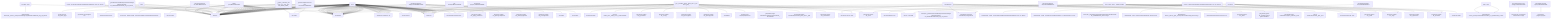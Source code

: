 graph TD
    app-mlperf-inference,d775cac873ee4231_(_python,_resnet50,_tvm-onnx,_cpu,_test,_r5.0-dev_default,_offline_) --> detect,os
    app-mlperf-inference,d775cac873ee4231_(_python,_resnet50,_tvm-onnx,_cpu,_test,_r5.0-dev_default,_offline_) --> get,sys-utils-cm
    app-mlperf-inference,d775cac873ee4231_(_python,_resnet50,_tvm-onnx,_cpu,_test,_r5.0-dev_default,_offline_) --> get,python
    get-mlperf-inference-src,4b57186581024797 --> detect,os
    get-mlperf-inference-src,4b57186581024797 --> get,python3
    get-mlperf-inference-src,4b57186581024797 --> get,git,repo,_branch.master,_repo.https://github.com/mlcommons/inference
    app-mlperf-inference,d775cac873ee4231_(_python,_resnet50,_tvm-onnx,_cpu,_test,_r5.0-dev_default,_offline_) --> get,mlcommons,inference,src
    get-mlperf-inference-utils,e341e5f86d8342e5 --> get,mlperf,inference,src
    app-mlperf-inference,d775cac873ee4231_(_python,_resnet50,_tvm-onnx,_cpu,_test,_r5.0-dev_default,_offline_) --> get,mlperf,inference,utils
    download-file,9cdc8dc41aae437e_(_wget,_url.https://armi.in/files/caffe_ilsvrc12.tar.gz_) --> detect,os
    download-and-extract,c67e81a4ce2649f5_(_extract,_wget,_url.https://armi.in/files/caffe_ilsvrc12.tar.gz_) --> download,file,_wget,_url.https://armi.in/files/caffe_ilsvrc12.tar.gz
    extract-file,3f0b76219d004817_(_path./home/runner/MLC/repos/local/cache/download-file_78d95d6d/caffe_ilsvrc12.tar.gz_) --> detect,os
    download-and-extract,c67e81a4ce2649f5_(_extract,_wget,_url.https://armi.in/files/caffe_ilsvrc12.tar.gz_) --> extract,file,_path./home/runner/MLC/repos/local/cache/download-file_78d95d6d/caffe_ilsvrc12.tar.gz
    get-dataset-imagenet-aux,bb2c6dd8c8c64217 --> download-and-extract,_extract,_wget,_url.https://armi.in/files/caffe_ilsvrc12.tar.gz
    app-mlperf-inference,d775cac873ee4231_(_python,_resnet50,_tvm-onnx,_cpu,_test,_r5.0-dev_default,_offline_) --> get,dataset-aux,imagenet-aux
    app-mlperf-inference-mlcommons-python,ff149e9781fc4b65_(_cpu,_resnet50,_offline,_batch_size.1,_tvm-onnx,_fp32_) --> detect,os
    detect-cpu,586c8a43320142f7 --> detect,os
    app-mlperf-inference-mlcommons-python,ff149e9781fc4b65_(_cpu,_resnet50,_offline,_batch_size.1,_tvm-onnx,_fp32_) --> detect,cpu
    app-mlperf-inference-mlcommons-python,ff149e9781fc4b65_(_cpu,_resnet50,_offline,_batch_size.1,_tvm-onnx,_fp32_) --> get,sys-utils-cm
    app-mlperf-inference-mlcommons-python,ff149e9781fc4b65_(_cpu,_resnet50,_offline,_batch_size.1,_tvm-onnx,_fp32_) --> get,python
    get-generic-python-lib,94b62a682bc44791_(_onnxruntime_) --> detect,os
    detect-cpu,586c8a43320142f7 --> detect,os
    get-generic-python-lib,94b62a682bc44791_(_onnxruntime_) --> detect,cpu
    get-generic-python-lib,94b62a682bc44791_(_onnxruntime_) --> get,python3
    get-generic-python-lib,94b62a682bc44791_(_pip_) --> get,python3
    get-generic-python-lib,94b62a682bc44791_(_onnxruntime_) --> get,generic-python-lib,_pip
    app-mlperf-inference-mlcommons-python,ff149e9781fc4b65_(_cpu,_resnet50,_offline,_batch_size.1,_tvm-onnx,_fp32_) --> get,generic-python-lib,_onnxruntime
    download-file,9cdc8dc41aae437e_(_cmutil,_url.https://armi.in/files/resnet50_v1_op11/resnet50_v1.onnx_) --> detect,os
    download-and-extract,c67e81a4ce2649f5_(_url.https://armi.in/files/resnet50_v1_op11/resnet50_v1.onnx_) --> download,file,_cmutil,_url.https://armi.in/files/resnet50_v1_op11/resnet50_v1.onnx
    get-ml-model-resnet50,56203e4e998b4bc0_(_batch_size.1,_fp32_) --> download-and-extract,_url.https://armi.in/files/resnet50_v1_op11/resnet50_v1.onnx
    app-mlperf-inference-mlcommons-python,ff149e9781fc4b65_(_cpu,_resnet50,_offline,_batch_size.1,_tvm-onnx,_fp32_) --> get,ml-model,image-classification,resnet50,_batch_size.1,_fp32
    get-preprocessed-dataset-imagenet,f259d490bbaf45f5_(_-for.mobilenet_) --> get,python3
    get-dataset-imagenet-val,7afd58d287fe4f11_(_size.500,_2012_) --> detect,os
    download-file,9cdc8dc41aae437e_(_cmutil,_url.http://cKnowledge.org/ai/data/ILSVRC2012_img_val_500.tar_) --> detect,os
    download-and-extract,c67e81a4ce2649f5_(_extract,_url.http://cKnowledge.org/ai/data/ILSVRC2012_img_val_500.tar_) --> download,file,_cmutil,_url.http://cKnowledge.org/ai/data/ILSVRC2012_img_val_500.tar
    extract-file,3f0b76219d004817_(_path./home/runner/MLC/repos/local/cache/get-dataset-imagenet-val_4fc66156/ILSVRC2012_img_val_500.tar_) --> detect,os
    download-and-extract,c67e81a4ce2649f5_(_extract,_url.http://cKnowledge.org/ai/data/ILSVRC2012_img_val_500.tar_) --> extract,file,_path./home/runner/MLC/repos/local/cache/get-dataset-imagenet-val_4fc66156/ILSVRC2012_img_val_500.tar
    get-dataset-imagenet-val,7afd58d287fe4f11_(_size.500,_2012_) --> download-and-extract,file,_extract,_url.http://cKnowledge.org/ai/data/ILSVRC2012_img_val_500.tar
    get-preprocessed-dataset-imagenet,f259d490bbaf45f5_(_-for.mobilenet_) --> get,dataset,image-classification,original,_size.500,_2012
    get-preprocessed-dataset-imagenet,f259d490bbaf45f5_(_-for.mobilenet_) --> get,dataset-aux,image-classification,imagenet-aux
    get-generic-python-lib,94b62a682bc44791_(_package.opencv-python-headless_) --> detect,os
    detect-cpu,586c8a43320142f7 --> detect,os
    get-generic-python-lib,94b62a682bc44791_(_package.opencv-python-headless_) --> detect,cpu
    get-generic-python-lib,94b62a682bc44791_(_package.opencv-python-headless_) --> get,python3
    get-generic-python-lib,94b62a682bc44791_(_pip_) --> get,python3
    get-generic-python-lib,94b62a682bc44791_(_package.opencv-python-headless_) --> get,generic-python-lib,_pip
    get-preprocessed-dataset-imagenet,f259d490bbaf45f5_(_-for.mobilenet_) --> get,generic-python-lib,_package.opencv-python-headless
    get-generic-python-lib,94b62a682bc44791_(_pillow_) --> detect,os
    detect-cpu,586c8a43320142f7 --> detect,os
    get-generic-python-lib,94b62a682bc44791_(_pillow_) --> detect,cpu
    get-generic-python-lib,94b62a682bc44791_(_pillow_) --> get,python3
    get-generic-python-lib,94b62a682bc44791_(_pip_) --> get,python3
    get-generic-python-lib,94b62a682bc44791_(_pillow_) --> get,generic-python-lib,_pip
    get-preprocessed-dataset-imagenet,f259d490bbaf45f5_(_-for.mobilenet_) --> get,generic-python-lib,_pillow
    get-preprocessed-dataset-imagenet,f259d490bbaf45f5_(_-for.mobilenet_) --> mlperf,mlcommons,inference,source,src
    get-generic-sys-util,bb0393afa8404a11_(_libgl_) --> detect,os
    get-generic-sys-util,bb0393afa8404a11_(_install,_libgl_) --> detect,os
    get-generic-sys-util,bb0393afa8404a11_(_libgl_) --> get,generic-sys-util,_install,_libgl
    get-preprocessed-dataset-imagenet,f259d490bbaf45f5_(_-for.mobilenet_) --> get,generic-sys-util,_libgl
    app-mlperf-inference-mlcommons-python,ff149e9781fc4b65_(_cpu,_resnet50,_offline,_batch_size.1,_tvm-onnx,_fp32_) --> get,dataset,image-classification,imagenet,preprocessed,_-for.mobilenet
    app-mlperf-inference-mlcommons-python,ff149e9781fc4b65_(_cpu,_resnet50,_offline,_batch_size.1,_tvm-onnx,_fp32_) --> get,dataset-aux,image-classification,imagenet-aux
    generate-mlperf-inference-user-conf,3af4475745964b93 --> detect,os
    detect-cpu,586c8a43320142f7 --> detect,os
    generate-mlperf-inference-user-conf,3af4475745964b93 --> detect,cpu
    generate-mlperf-inference-user-conf,3af4475745964b93 --> get,python
    generate-mlperf-inference-user-conf,3af4475745964b93 --> get,mlcommons,inference,src
    get-mlperf-inference-sut-configs,c2fbf72009e2445b --> get,cache,dir,_name.mlperf-inference-sut-configs
    generate-mlperf-inference-user-conf,3af4475745964b93 --> get,sut,configs
    app-mlperf-inference-mlcommons-python,ff149e9781fc4b65_(_cpu,_resnet50,_offline,_batch_size.1,_tvm-onnx,_fp32_) --> generate,user-conf,mlperf,inference
    get-mlperf-inference-loadgen,64c3d98d0ba04950 --> detect,os
    get-mlperf-inference-loadgen,64c3d98d0ba04950 --> get,python3
    get-mlperf-inference-loadgen,64c3d98d0ba04950 --> get,mlcommons,inference,src
    get-mlperf-inference-loadgen,64c3d98d0ba04950 --> get,compiler
    detect-cpu,586c8a43320142f7 --> detect,os
    get-cmake,52bf974d791b4fc8 --> detect,cpu
    get-mlperf-inference-loadgen,64c3d98d0ba04950 --> get,cmake
    get-generic-python-lib,94b62a682bc44791_(_package.wheel_) --> detect,os
    detect-cpu,586c8a43320142f7 --> detect,os
    get-generic-python-lib,94b62a682bc44791_(_package.wheel_) --> detect,cpu
    get-generic-python-lib,94b62a682bc44791_(_package.wheel_) --> get,python3
    get-generic-python-lib,94b62a682bc44791_(_pip_) --> get,python3
    get-generic-python-lib,94b62a682bc44791_(_package.wheel_) --> get,generic-python-lib,_pip
    get-mlperf-inference-loadgen,64c3d98d0ba04950 --> get,generic-python-lib,_package.wheel
    get-generic-python-lib,94b62a682bc44791_(_pip_) --> get,python3
    get-mlperf-inference-loadgen,64c3d98d0ba04950 --> get,generic-python-lib,_pip
    get-generic-python-lib,94b62a682bc44791_(_package.pybind11_) --> detect,os
    detect-cpu,586c8a43320142f7 --> detect,os
    get-generic-python-lib,94b62a682bc44791_(_package.pybind11_) --> detect,cpu
    get-generic-python-lib,94b62a682bc44791_(_package.pybind11_) --> get,python3
    get-generic-python-lib,94b62a682bc44791_(_pip_) --> get,python3
    get-generic-python-lib,94b62a682bc44791_(_package.pybind11_) --> get,generic-python-lib,_pip
    get-mlperf-inference-loadgen,64c3d98d0ba04950 --> get,generic-python-lib,_package.pybind11
    get-generic-python-lib,94b62a682bc44791_(_package.setuptools_) --> detect,os
    detect-cpu,586c8a43320142f7 --> detect,os
    get-generic-python-lib,94b62a682bc44791_(_package.setuptools_) --> detect,cpu
    get-generic-python-lib,94b62a682bc44791_(_package.setuptools_) --> get,python3
    get-generic-python-lib,94b62a682bc44791_(_pip_) --> get,python3
    get-generic-python-lib,94b62a682bc44791_(_package.setuptools_) --> get,generic-python-lib,_pip
    get-mlperf-inference-loadgen,64c3d98d0ba04950 --> get,generic-python-lib,_package.setuptools
    app-mlperf-inference-mlcommons-python,ff149e9781fc4b65_(_cpu,_resnet50,_offline,_batch_size.1,_tvm-onnx,_fp32_) --> get,loadgen
    app-mlperf-inference-mlcommons-python,ff149e9781fc4b65_(_cpu,_resnet50,_offline,_batch_size.1,_tvm-onnx,_fp32_) --> get,mlcommons,inference,src
    app-mlperf-inference-mlcommons-python,ff149e9781fc4b65_(_cpu,_resnet50,_offline,_batch_size.1,_tvm-onnx,_fp32_) --> get,mlcommons,inference,src
    get-generic-python-lib,94b62a682bc44791_(_package.psutil_) --> detect,os
    detect-cpu,586c8a43320142f7 --> detect,os
    get-generic-python-lib,94b62a682bc44791_(_package.psutil_) --> detect,cpu
    get-generic-python-lib,94b62a682bc44791_(_package.psutil_) --> get,python3
    get-generic-python-lib,94b62a682bc44791_(_pip_) --> get,python3
    get-generic-python-lib,94b62a682bc44791_(_package.psutil_) --> get,generic-python-lib,_pip
    app-mlperf-inference-mlcommons-python,ff149e9781fc4b65_(_cpu,_resnet50,_offline,_batch_size.1,_tvm-onnx,_fp32_) --> get,generic-python-lib,_package.psutil
    get-generic-python-lib,94b62a682bc44791_(_opencv-python_) --> detect,os
    detect-cpu,586c8a43320142f7 --> detect,os
    get-generic-python-lib,94b62a682bc44791_(_opencv-python_) --> detect,cpu
    get-generic-python-lib,94b62a682bc44791_(_opencv-python_) --> get,python3
    get-generic-python-lib,94b62a682bc44791_(_pip_) --> get,python3
    get-generic-python-lib,94b62a682bc44791_(_opencv-python_) --> get,generic-python-lib,_pip
    app-mlperf-inference-mlcommons-python,ff149e9781fc4b65_(_cpu,_resnet50,_offline,_batch_size.1,_tvm-onnx,_fp32_) --> get,generic-python-lib,_opencv-python
    app-mlperf-inference-mlcommons-python,ff149e9781fc4b65_(_cpu,_resnet50,_offline,_batch_size.1,_tvm-onnx,_fp32_) --> get,generic-sys-util,_libgl
    get-generic-python-lib,94b62a682bc44791_(_numpy_) --> detect,os
    detect-cpu,586c8a43320142f7 --> detect,os
    get-generic-python-lib,94b62a682bc44791_(_numpy_) --> detect,cpu
    get-generic-python-lib,94b62a682bc44791_(_numpy_) --> get,python3
    get-generic-python-lib,94b62a682bc44791_(_pip_) --> get,python3
    get-generic-python-lib,94b62a682bc44791_(_numpy_) --> get,generic-python-lib,_pip
    app-mlperf-inference-mlcommons-python,ff149e9781fc4b65_(_cpu,_resnet50,_offline,_batch_size.1,_tvm-onnx,_fp32_) --> get,generic-python-lib,_numpy
    get-generic-python-lib,94b62a682bc44791_(_pycocotools_) --> detect,os
    detect-cpu,586c8a43320142f7 --> detect,os
    get-generic-python-lib,94b62a682bc44791_(_pycocotools_) --> detect,cpu
    get-generic-python-lib,94b62a682bc44791_(_pycocotools_) --> get,python3
    get-generic-python-lib,94b62a682bc44791_(_pip_) --> get,python3
    get-generic-python-lib,94b62a682bc44791_(_pycocotools_) --> get,generic-python-lib,_pip
    app-mlperf-inference-mlcommons-python,ff149e9781fc4b65_(_cpu,_resnet50,_offline,_batch_size.1,_tvm-onnx,_fp32_) --> get,generic-python-lib,_pycocotools
    get-generic-python-lib,94b62a682bc44791_(_onnx_) --> detect,os
    detect-cpu,586c8a43320142f7 --> detect,os
    get-generic-python-lib,94b62a682bc44791_(_onnx_) --> detect,cpu
    get-generic-python-lib,94b62a682bc44791_(_onnx_) --> get,python3
    get-generic-python-lib,94b62a682bc44791_(_pip_) --> get,python3
    get-generic-python-lib,94b62a682bc44791_(_onnx_) --> get,generic-python-lib,_pip
    app-mlperf-inference-mlcommons-python,ff149e9781fc4b65_(_cpu,_resnet50,_offline,_batch_size.1,_tvm-onnx,_fp32_) --> get,generic-python-lib,_onnx
    get-tvm,93c89140e6224f4b_(_pip-install_) --> cmake,get-cmake
    detect-cpu,586c8a43320142f7 --> detect,os
    get-tvm,93c89140e6224f4b_(_pip-install_) --> detect,cpu
    get-generic-python-lib,94b62a682bc44791_(_typing_extensions_) --> detect,os
    detect-cpu,586c8a43320142f7 --> detect,os
    get-generic-python-lib,94b62a682bc44791_(_typing_extensions_) --> detect,cpu
    get-generic-python-lib,94b62a682bc44791_(_typing_extensions_) --> get,python3
    get-generic-python-lib,94b62a682bc44791_(_pip_) --> get,python3
    get-generic-python-lib,94b62a682bc44791_(_typing_extensions_) --> get,generic-python-lib,_pip
    get-tvm,93c89140e6224f4b_(_pip-install_) --> get,generic-python-lib,_typing_extensions
    get-generic-python-lib,94b62a682bc44791_(_decorator_) --> detect,os
    detect-cpu,586c8a43320142f7 --> detect,os
    get-generic-python-lib,94b62a682bc44791_(_decorator_) --> detect,cpu
    get-generic-python-lib,94b62a682bc44791_(_decorator_) --> get,python3
    get-generic-python-lib,94b62a682bc44791_(_pip_) --> get,python3
    get-generic-python-lib,94b62a682bc44791_(_decorator_) --> get,generic-python-lib,_pip
    get-tvm,93c89140e6224f4b_(_pip-install_) --> get,generic-python-lib,_decorator
    get-generic-python-lib,94b62a682bc44791_(_scipy_) --> detect,os
    detect-cpu,586c8a43320142f7 --> detect,os
    get-generic-python-lib,94b62a682bc44791_(_scipy_) --> detect,cpu
    get-generic-python-lib,94b62a682bc44791_(_scipy_) --> get,python3
    get-generic-python-lib,94b62a682bc44791_(_pip_) --> get,python3
    get-generic-python-lib,94b62a682bc44791_(_scipy_) --> get,generic-python-lib,_pip
    get-tvm,93c89140e6224f4b_(_pip-install_) --> get,generic-python-lib,_scipy
    get-generic-python-lib,94b62a682bc44791_(_attrs_) --> detect,os
    detect-cpu,586c8a43320142f7 --> detect,os
    get-generic-python-lib,94b62a682bc44791_(_attrs_) --> detect,cpu
    get-generic-python-lib,94b62a682bc44791_(_attrs_) --> get,python3
    get-generic-python-lib,94b62a682bc44791_(_pip_) --> get,python3
    get-generic-python-lib,94b62a682bc44791_(_attrs_) --> get,generic-python-lib,_pip
    get-tvm,93c89140e6224f4b_(_pip-install_) --> get,generic-python-lib,_attrs
    get-generic-python-lib,94b62a682bc44791_(_psutil_) --> detect,os
    detect-cpu,586c8a43320142f7 --> detect,os
    get-generic-python-lib,94b62a682bc44791_(_psutil_) --> detect,cpu
    get-generic-python-lib,94b62a682bc44791_(_psutil_) --> get,python3
    get-generic-python-lib,94b62a682bc44791_(_pip_) --> get,python3
    get-generic-python-lib,94b62a682bc44791_(_psutil_) --> get,generic-python-lib,_pip
    get-tvm,93c89140e6224f4b_(_pip-install_) --> get,generic-python-lib,_psutil
    get-generic-python-lib,94b62a682bc44791_(_apache-tvm_) --> detect,os
    detect-cpu,586c8a43320142f7 --> detect,os
    get-generic-python-lib,94b62a682bc44791_(_apache-tvm_) --> detect,cpu
    get-generic-python-lib,94b62a682bc44791_(_apache-tvm_) --> get,python3
    get-generic-python-lib,94b62a682bc44791_(_pip_) --> get,python3
    get-generic-python-lib,94b62a682bc44791_(_apache-tvm_) --> get,generic-python-lib,_pip
    get-generic-python-lib,94b62a682bc44791_(_typing_extensions_) --> get,python3
    get-generic-python-lib,94b62a682bc44791_(_apache-tvm_) --> get,generic-python-lib,_typing_extensions
    get-tvm,93c89140e6224f4b_(_pip-install_) --> get,generic-python-lib,_apache-tvm
    app-mlperf-inference-mlcommons-python,ff149e9781fc4b65_(_cpu,_resnet50,_offline,_batch_size.1,_tvm-onnx,_fp32_) --> get,tvm,_pip-install
    get-tvm-model,c1b7b656b6224307_(_onnx,_batch_size.1,_model.resnet50_) --> get,python3
    get-tvm-model,c1b7b656b6224307_(_onnx,_batch_size.1,_model.resnet50_) --> get,tvm,_pip-install
    get-generic-python-lib,94b62a682bc44791_(_decorator_) --> get,python3
    get-tvm-model,c1b7b656b6224307_(_onnx,_batch_size.1,_model.resnet50_) --> get,generic-python-lib,_decorator
    get-generic-python-lib,94b62a682bc44791_(_psutil_) --> get,python3
    get-tvm-model,c1b7b656b6224307_(_onnx,_batch_size.1,_model.resnet50_) --> get,generic-python-lib,_psutil
    get-generic-python-lib,94b62a682bc44791_(_scipy_) --> get,python3
    get-tvm-model,c1b7b656b6224307_(_onnx,_batch_size.1,_model.resnet50_) --> get,generic-python-lib,_scipy
    get-generic-python-lib,94b62a682bc44791_(_attrs_) --> get,python3
    get-tvm-model,c1b7b656b6224307_(_onnx,_batch_size.1,_model.resnet50_) --> get,generic-python-lib,_attrs
    get-generic-python-lib,94b62a682bc44791_(_onnx_) --> get,python3
    get-tvm-model,c1b7b656b6224307_(_onnx,_batch_size.1,_model.resnet50_) --> get,generic-python-lib,_onnx
    get-ml-model-resnet50,56203e4e998b4bc0_(_fp32,_onnx_) --> download-and-extract,_url.https://armi.in/files/resnet50_v1_op11/resnet50_v1.onnx
    get-tvm-model,c1b7b656b6224307_(_onnx,_batch_size.1,_model.resnet50_) --> get,ml-model,raw,resnet50,_fp32,_onnx
    app-mlperf-inference-mlcommons-python,ff149e9781fc4b65_(_cpu,_resnet50,_offline,_batch_size.1,_tvm-onnx,_fp32_) --> get,tvm-model,_onnx,_batch_size.1,_model.resnet50
    detect-cpu,586c8a43320142f7 --> detect,os
    benchmark-program,19f369ef47084895 --> detect,cpu
    benchmark-program-mlperf,cfff0132a8aa4018 --> benchmark-program,program
    app-mlperf-inference-mlcommons-python,ff149e9781fc4b65_(_cpu,_resnet50,_offline,_batch_size.1,_tvm-onnx,_fp32_) --> benchmark-mlperf